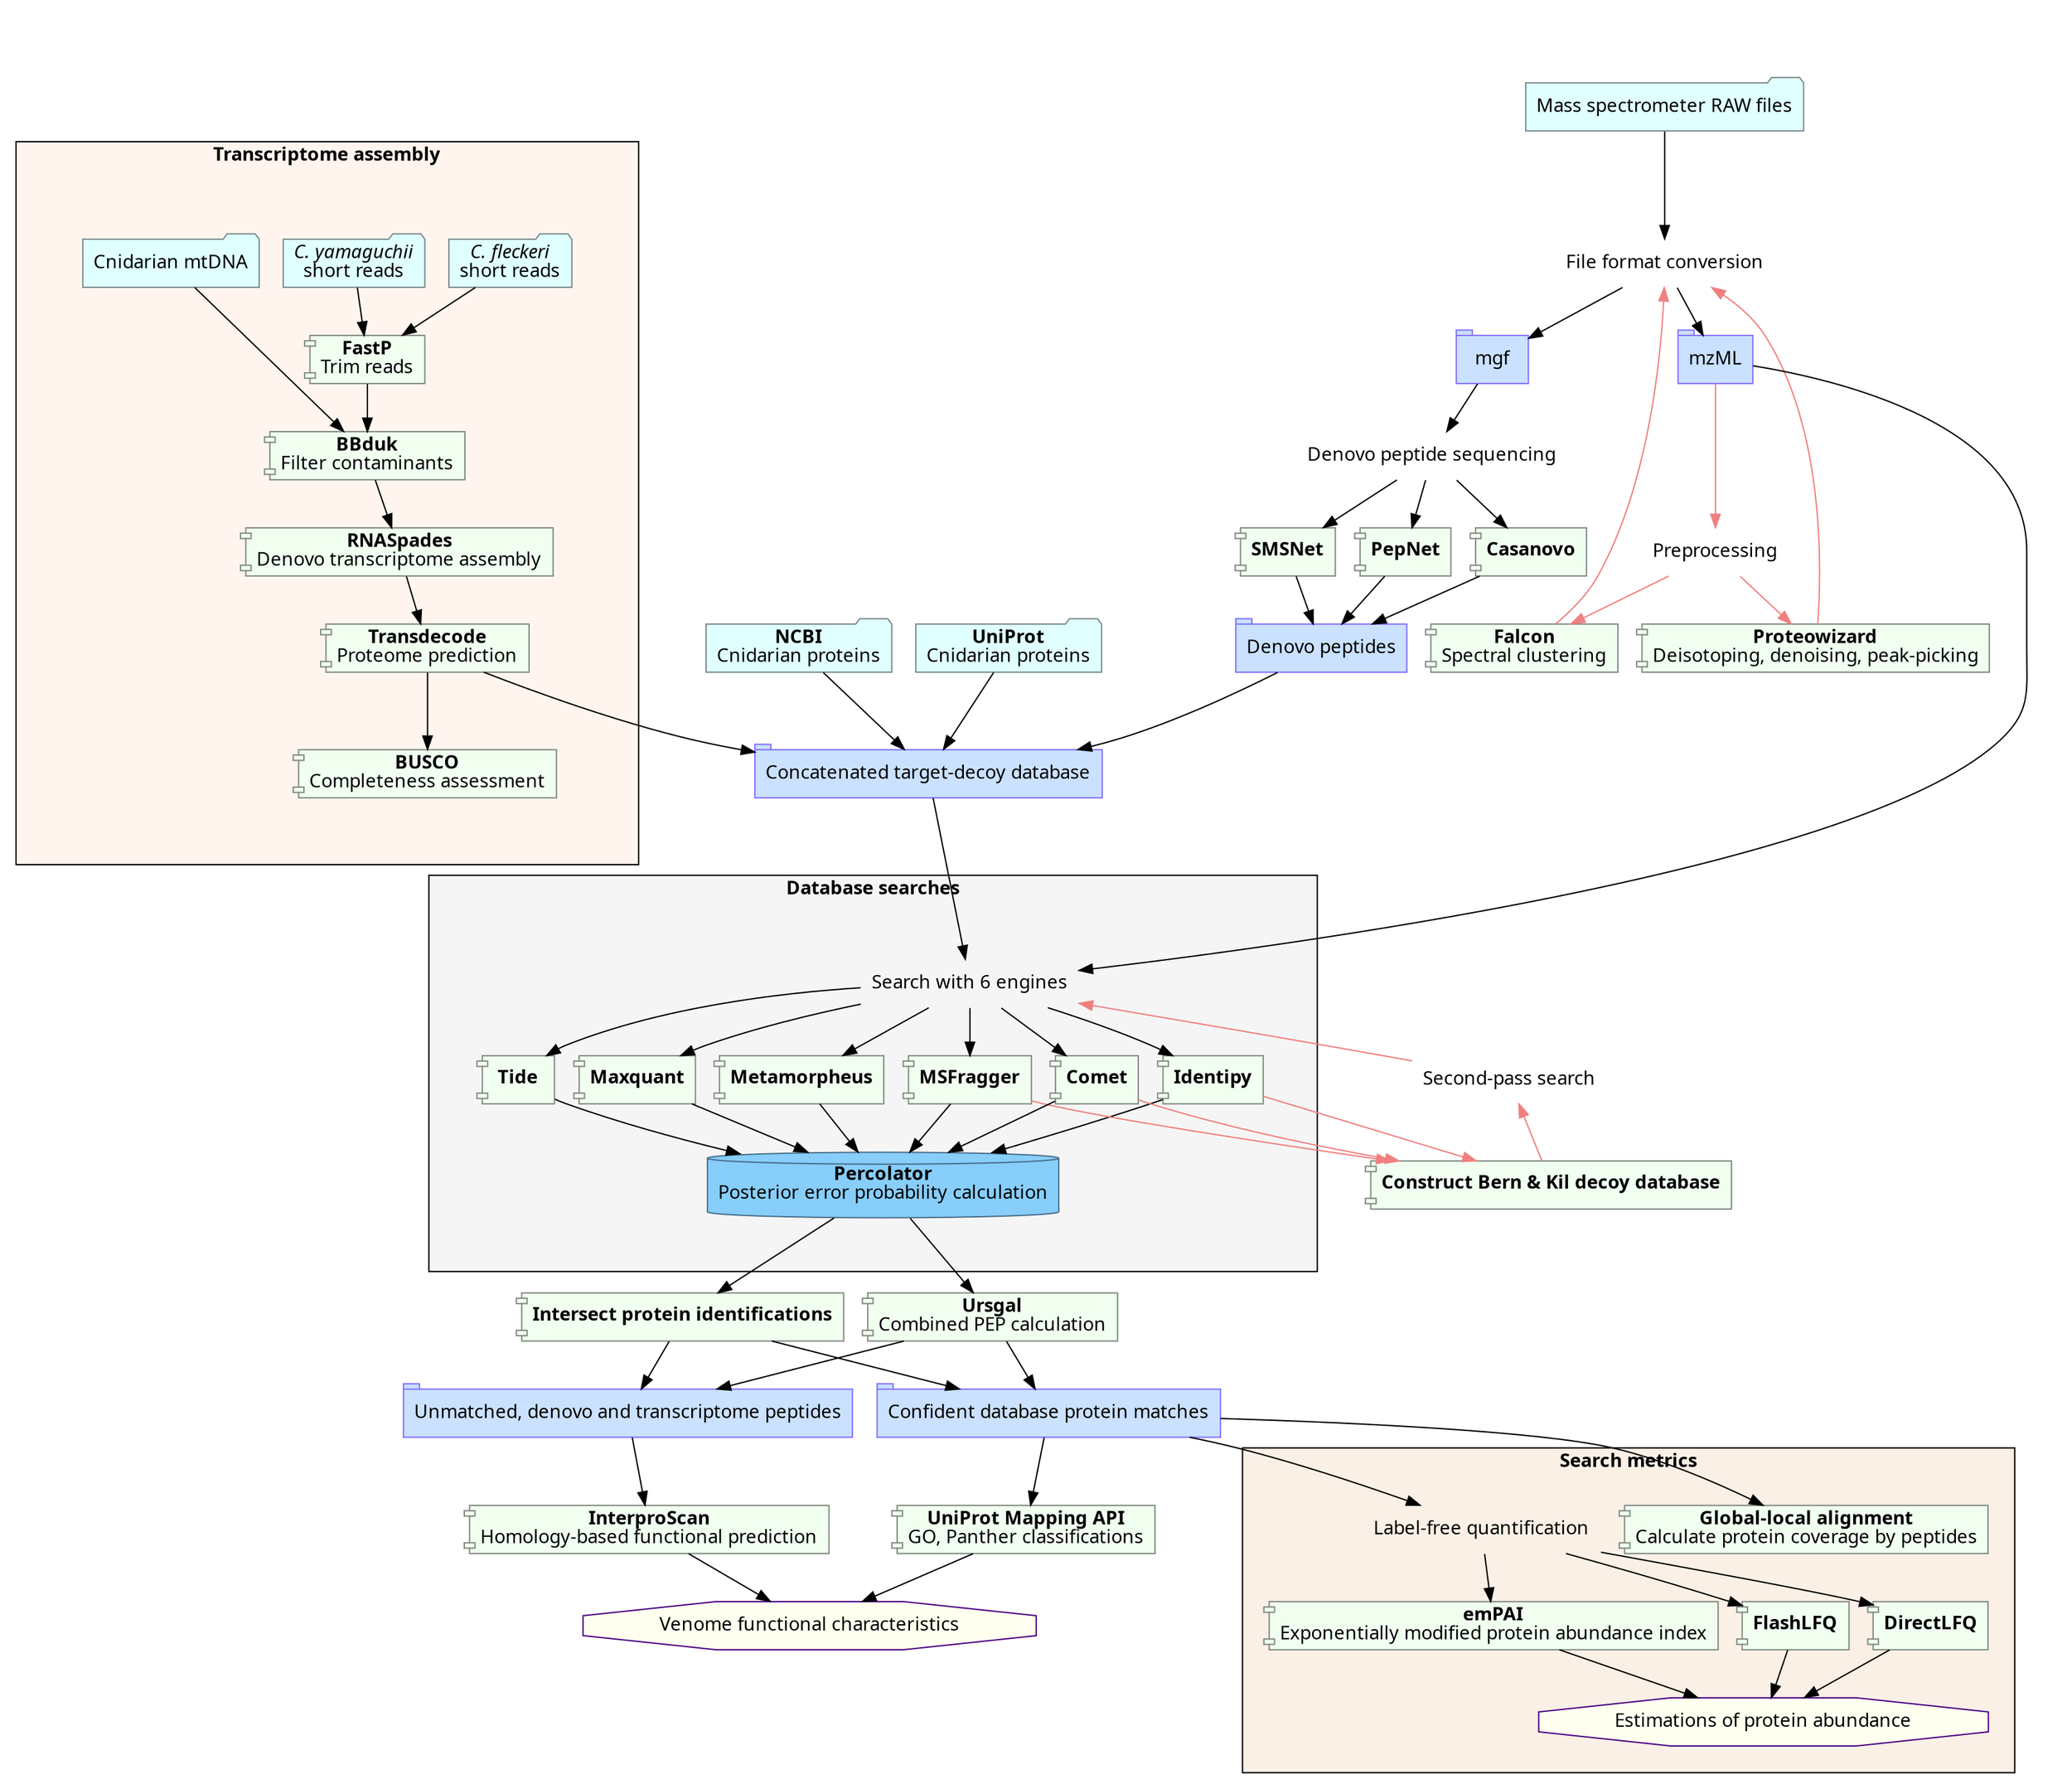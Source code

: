 digraph boxes_and_circles {
    graph [style=invis; fontname="ubuntu"]
    node [fontname="ubuntu"
          style=filled]

    node [shape=folder; color=lightcyan4; fillcolor=lightcyan]; rawRNA1; rawRNA2; mtdna; raw; unip; ncbi

    node [shape=component; color=honeydew4; fillcolor=honeydew1]; fp; bbduk; spades; tdc; busco; sms; pepnet; csnv; ursgal; intersect; api; interpro; flcn; wiz; meta; tide; mq; idpy; msfrag; comet; dlfq; empai; flfq; bk_decoy; cov

    node[shape=tab;color=lightslateblue; fillcolor=lightsteelblue1]; denovo; mgf; mzML; rand; conf; decoy_db

    node[shape=octagon;color=indigo;fillcolor=ivory]; quant; func

    node [shape=plaintext; fillcolor=none;
          ]; pre; thermoparse; d

    subgraph cluster_rna {
        margin=50
        style=filled; fillcolor=seashell
        label=<<b>Transcriptome assembly</b>>
        rawRNA1 [label=<<i>C. fleckeri</i><br/>short reads>]
        rawRNA2 [label=<<i>C. yamaguchii</i><br/>short reads>]
        mtdna [label="Cnidarian mtDNA"]
        {rank=same; mtdna; rawRNA1; rawRNA2}
        mtdna->bbduk
        {rawRNA1,rawRNA2}->fp
        fp [label=<<b>FastP</b><br/>Trim reads>]
        bbduk->spades
        fp->bbduk
        spades [label=<<b>RNASpades</b><br/>Denovo transcriptome assembly>]
        bbduk[label=<<b>BBduk</b><br/>Filter contaminants>]
        spades->tdc
        tdc->busco
        busco[label=<<b>BUSCO</b><br/>Completeness assessment>]
        tdc[label=<<b>Transdecode</b><br/>Proteome prediction>]
    }

    subgraph cluster_db {
        decoy_db[label=<Concatenated target-decoy database>]
        ncbi [label=<<b>NCBI</b><br/>Cnidarian proteins>]
        unip [label=<<b>UniProt</b><br/>Cnidarian proteins>]
        {unip,ncbi,tdc}->decoy_db
    }

    subgraph cluster_pre {
        margin=50
        raw->thermoparse->mgf->d->{csnv,sms,pepnet}->denovo
        d[label=<Denovo peptide sequencing>]
        d [shape=plaintext]
        raw[label=<Mass spectrometer RAW files>]
        thermoparse [label=<File format conversion>]
        sms[label=<<b>SMSNet</b>>]
        pepnet[label=<<b>PepNet</b>>]
        csnv[label=<<b>Casanovo</b>>]
        denovo [label=<Denovo peptides>]
        denovo->decoy_db
        thermoparse->mzML
        mzML->pre->{flcn,wiz}->thermoparse [color=lightcoral]
        wiz[label=<<b>Proteowizard</b><br/>Deisotoping, denoising, peak-picking>]
        flcn[label=<<b>Falcon</b><br/>Spectral clustering>]
        { rank=same; mgf; mzML }
        { rank=max; flcn; wiz }
        pre[label=<Preprocessing>]
    }

    subgraph cluster_search {
        label=<<b>Database searches</b>>
        margin=40
        style=filled; fillcolor=whitesmoke
        {decoy_db,mzML}->search
        rank = same
        search [label="Search with 6 engines"; shape=plaintext; fillcolor=invis]
        node [shape=component]
        search->{comet,mq,idpy,msfrag,meta,tide}
        comet[label=<<b>Comet</b>>]
        idpy[label=<<b>Identipy</b>>]
        meta[label=<<b>Metamorpheus</b>>]
        mq[label=<<b>Maxquant</b>>]
        tide[label=<<b>Tide</b>>]
        msfrag[label=<<b>MSFragger</b>>]
        {comet,idpy,msfrag,mq,meta,tide}->perc
    }

    subgraph cluster_bk {
        style="invis"
        {comet,idpy,msfrag}->bk_decoy [color=lightcoral]
        bk_decoy [label=<<b>Construct Bern &amp; Kil decoy database</b>>]
        bk_decoy -> two -> search [color=lightcoral]
        {rank=min; two}
        two[label=<Second-pass search>; shape=plaintext]
    }
    perc [shape=cylinder;fillcolor=lightskyblue;label=<<b>Percolator</b><br/>Posterior error probability calculation>; color=skyblue4]
    conf->{lfq,cov}

    subgraph cluster_quant {
        style=filled; fillcolor=linen
        label=<<b>Search metrics</b>>
        margin=20
        cov[label=<<b>Global-local alignment</b><br/>Calculate protein coverage by peptides>]
        lfq->{empai,dlfq,flfq}
        lfq[label=<Label-free quantification>]
        {empai,dlfq,flfq}->quant
        empai[label=<<b>emPAI</b><br/>Exponentially modified protein abundance index>]
        dlfq[label=<<b>DirectLFQ</b>>]
        flfq[label=<<b>FlashLFQ</b>>]
        quant[label=<Estimations of protein abundance>]
    }

    subgraph cluster_combine {
        { rank=same; ursgal; intersect }
        perc->{ursgal,intersect}->{conf,rand}
        conf [label=<Confident database protein matches>]
        conf -> api
        api [label=<<b>UniProt Mapping API</b><br/>GO, Panther classifications>]
        rand [label=<Unmatched, denovo and transcriptome peptides>]
        { rank=min; ursgal;intersect }
        { rank=same; api; interpro }
        intersect [label=<<b>Intersect protein identifications</b>>]
        ursgal [label=<<b>Ursgal</b><br/>Combined PEP calculation>]
        rand -> interpro
        interpro [label=<<b>InterproScan</b><br/>Homology-based functional prediction>]
        {interpro;api} -> func
        func[label=<Venome functional characteristics>]
    }
}
